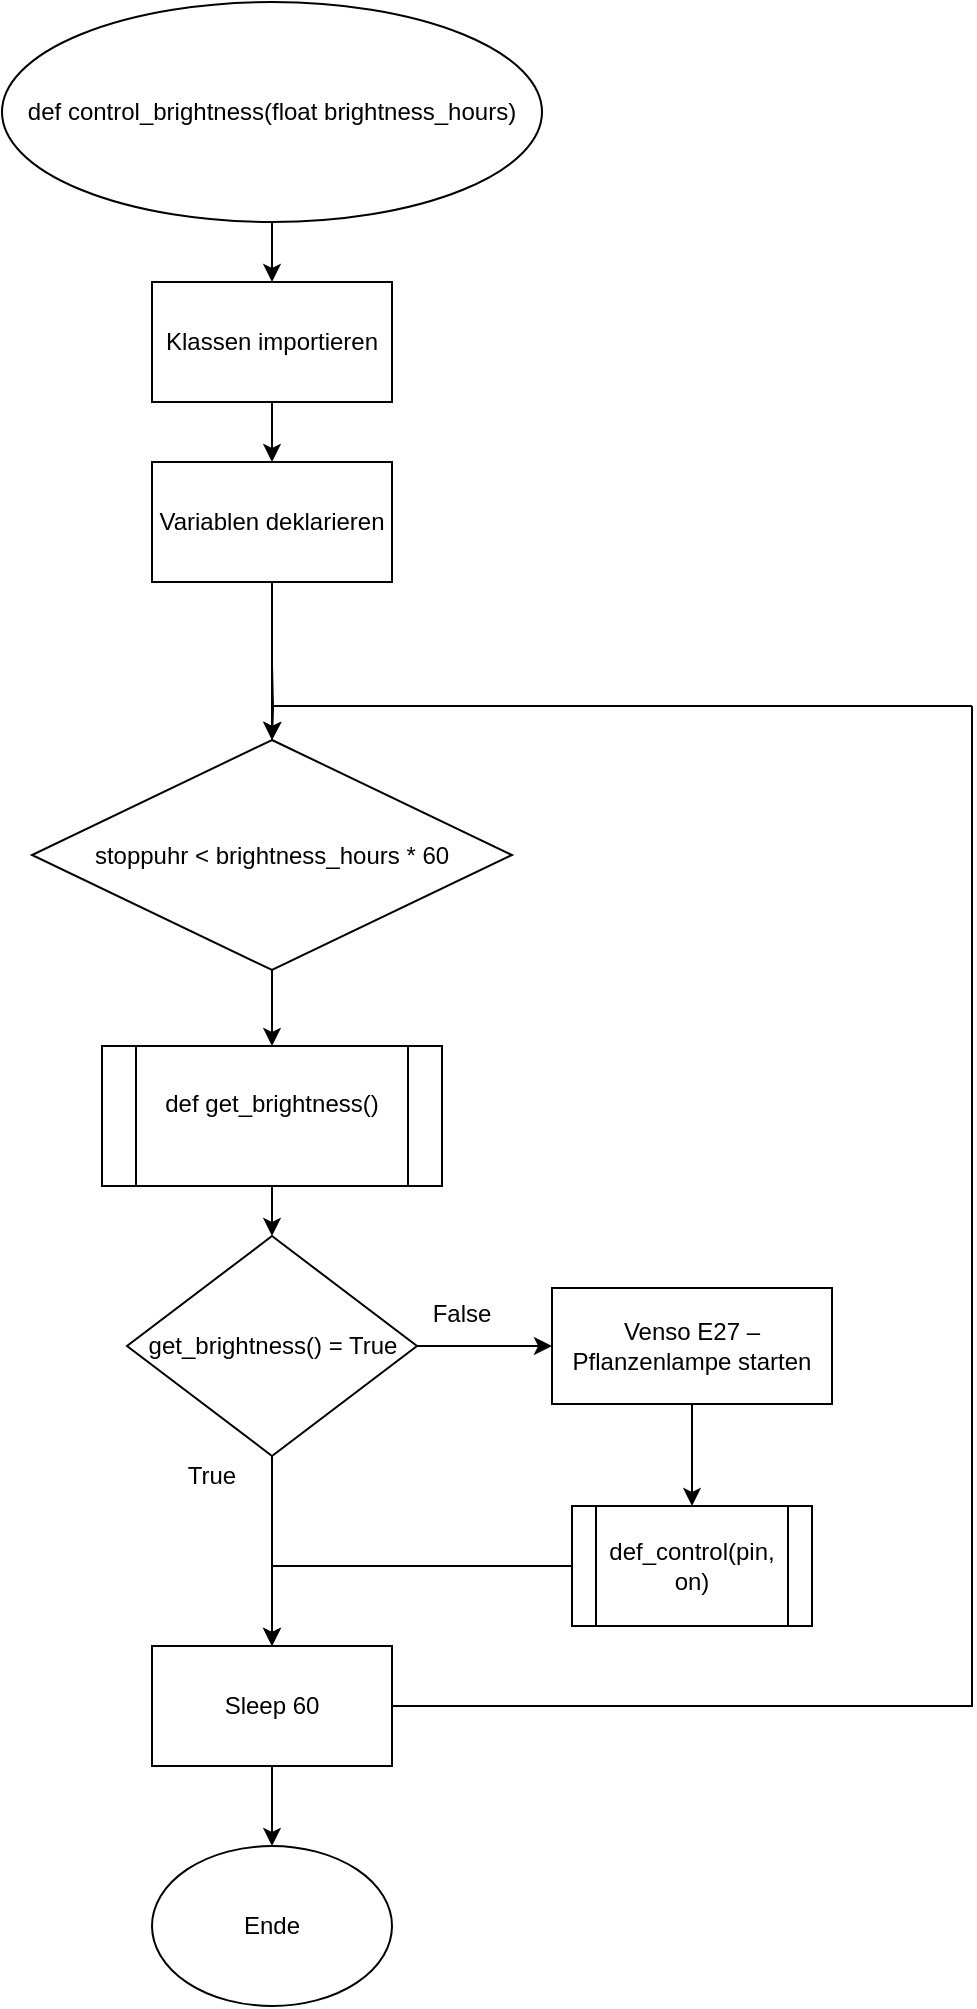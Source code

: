 <mxfile version="14.4.6" type="github">
  <diagram id="RGRsgd-wHVOajfrSuQhg" name="Page-1">
    <mxGraphModel dx="1117" dy="637" grid="1" gridSize="10" guides="1" tooltips="1" connect="1" arrows="1" fold="1" page="1" pageScale="1" pageWidth="827" pageHeight="1169" math="0" shadow="0">
      <root>
        <mxCell id="0" />
        <mxCell id="1" parent="0" />
        <mxCell id="ymNveoy30TpZB8kOZTbz-1" value="" style="edgeStyle=orthogonalEdgeStyle;rounded=0;orthogonalLoop=1;jettySize=auto;html=1;" edge="1" parent="1" source="ymNveoy30TpZB8kOZTbz-2" target="ymNveoy30TpZB8kOZTbz-6">
          <mxGeometry relative="1" as="geometry" />
        </mxCell>
        <mxCell id="ymNveoy30TpZB8kOZTbz-2" value="def control_brightness(float&amp;nbsp;&lt;span style=&quot;font-size: 9.0pt ; font-family: &amp;#34;arial&amp;#34; , sans-serif&quot;&gt;brightness_hours&lt;/span&gt;)" style="ellipse;whiteSpace=wrap;html=1;" vertex="1" parent="1">
          <mxGeometry x="75" y="80" width="270" height="110" as="geometry" />
        </mxCell>
        <mxCell id="ymNveoy30TpZB8kOZTbz-3" value="" style="edgeStyle=orthogonalEdgeStyle;rounded=0;orthogonalLoop=1;jettySize=auto;html=1;" edge="1" parent="1" target="ymNveoy30TpZB8kOZTbz-11">
          <mxGeometry relative="1" as="geometry">
            <mxPoint x="210" y="412" as="sourcePoint" />
          </mxGeometry>
        </mxCell>
        <mxCell id="ymNveoy30TpZB8kOZTbz-5" value="" style="edgeStyle=orthogonalEdgeStyle;rounded=0;orthogonalLoop=1;jettySize=auto;html=1;" edge="1" parent="1" source="ymNveoy30TpZB8kOZTbz-6" target="ymNveoy30TpZB8kOZTbz-8">
          <mxGeometry relative="1" as="geometry" />
        </mxCell>
        <mxCell id="ymNveoy30TpZB8kOZTbz-6" value="Klassen importieren" style="rounded=0;whiteSpace=wrap;html=1;" vertex="1" parent="1">
          <mxGeometry x="150" y="220" width="120" height="60" as="geometry" />
        </mxCell>
        <mxCell id="ymNveoy30TpZB8kOZTbz-8" value="Variablen deklarieren" style="rounded=0;whiteSpace=wrap;html=1;" vertex="1" parent="1">
          <mxGeometry x="150" y="310" width="120" height="60" as="geometry" />
        </mxCell>
        <mxCell id="ymNveoy30TpZB8kOZTbz-44" value="" style="edgeStyle=orthogonalEdgeStyle;rounded=0;orthogonalLoop=1;jettySize=auto;html=1;endArrow=classic;endFill=1;" edge="1" parent="1" source="ymNveoy30TpZB8kOZTbz-11" target="ymNveoy30TpZB8kOZTbz-38">
          <mxGeometry relative="1" as="geometry" />
        </mxCell>
        <mxCell id="ymNveoy30TpZB8kOZTbz-11" value="stoppuhr &amp;lt;&amp;nbsp;&lt;span style=&quot;font-family: &amp;#34;arial&amp;#34; , sans-serif&quot;&gt;brightness_hours * 60&lt;/span&gt;" style="rhombus;whiteSpace=wrap;html=1;" vertex="1" parent="1">
          <mxGeometry x="90" y="449" width="240" height="115" as="geometry" />
        </mxCell>
        <mxCell id="ymNveoy30TpZB8kOZTbz-12" value="" style="edgeStyle=orthogonalEdgeStyle;rounded=0;orthogonalLoop=1;jettySize=auto;html=1;" edge="1" parent="1" source="ymNveoy30TpZB8kOZTbz-33" target="ymNveoy30TpZB8kOZTbz-29">
          <mxGeometry relative="1" as="geometry" />
        </mxCell>
        <mxCell id="ymNveoy30TpZB8kOZTbz-29" value="Ende" style="ellipse;whiteSpace=wrap;html=1;" vertex="1" parent="1">
          <mxGeometry x="150" y="1002" width="120" height="80" as="geometry" />
        </mxCell>
        <mxCell id="ymNveoy30TpZB8kOZTbz-30" value="" style="endArrow=none;html=1;endFill=0;" edge="1" parent="1" target="ymNveoy30TpZB8kOZTbz-33">
          <mxGeometry width="50" height="50" relative="1" as="geometry">
            <mxPoint x="210" y="922" as="sourcePoint" />
            <mxPoint x="560" y="922" as="targetPoint" />
          </mxGeometry>
        </mxCell>
        <mxCell id="ymNveoy30TpZB8kOZTbz-31" value="" style="endArrow=none;html=1;endFill=0;" edge="1" parent="1">
          <mxGeometry width="50" height="50" relative="1" as="geometry">
            <mxPoint x="560" y="922" as="sourcePoint" />
            <mxPoint x="560" y="432" as="targetPoint" />
          </mxGeometry>
        </mxCell>
        <mxCell id="ymNveoy30TpZB8kOZTbz-32" value="" style="endArrow=none;html=1;endFill=0;" edge="1" parent="1">
          <mxGeometry width="50" height="50" relative="1" as="geometry">
            <mxPoint x="560" y="432" as="sourcePoint" />
            <mxPoint x="210" y="432" as="targetPoint" />
          </mxGeometry>
        </mxCell>
        <mxCell id="ymNveoy30TpZB8kOZTbz-33" value="Sleep 60" style="rounded=0;whiteSpace=wrap;html=1;" vertex="1" parent="1">
          <mxGeometry x="150" y="902" width="120" height="60" as="geometry" />
        </mxCell>
        <mxCell id="ymNveoy30TpZB8kOZTbz-34" value="" style="edgeStyle=orthogonalEdgeStyle;rounded=0;orthogonalLoop=1;jettySize=auto;html=1;endArrow=none;endFill=0;" edge="1" parent="1" target="ymNveoy30TpZB8kOZTbz-33">
          <mxGeometry relative="1" as="geometry">
            <mxPoint x="560" y="922" as="sourcePoint" />
            <mxPoint x="210" y="1002" as="targetPoint" />
            <Array as="points">
              <mxPoint x="560" y="932" />
            </Array>
          </mxGeometry>
        </mxCell>
        <mxCell id="ymNveoy30TpZB8kOZTbz-37" value="" style="endArrow=none;html=1;entryX=0.5;entryY=0;entryDx=0;entryDy=0;" edge="1" parent="1" target="ymNveoy30TpZB8kOZTbz-33">
          <mxGeometry width="50" height="50" relative="1" as="geometry">
            <mxPoint x="210" y="872" as="sourcePoint" />
            <mxPoint x="290" y="952" as="targetPoint" />
          </mxGeometry>
        </mxCell>
        <mxCell id="ymNveoy30TpZB8kOZTbz-54" value="" style="edgeStyle=orthogonalEdgeStyle;rounded=0;orthogonalLoop=1;jettySize=auto;html=1;endArrow=classic;endFill=1;" edge="1" parent="1" source="ymNveoy30TpZB8kOZTbz-38" target="ymNveoy30TpZB8kOZTbz-45">
          <mxGeometry relative="1" as="geometry" />
        </mxCell>
        <mxCell id="ymNveoy30TpZB8kOZTbz-38" value="def&amp;nbsp;&lt;span&gt;get_brightness()&lt;/span&gt;&lt;p class=&quot;MsoNormal&quot;&gt;&lt;/p&gt;" style="shape=process;whiteSpace=wrap;html=1;backgroundOutline=1;" vertex="1" parent="1">
          <mxGeometry x="125" y="602" width="170" height="70" as="geometry" />
        </mxCell>
        <mxCell id="ymNveoy30TpZB8kOZTbz-39" value="" style="endArrow=classic;html=1;exitX=0.5;exitY=1;exitDx=0;exitDy=0;entryX=0.5;entryY=0;entryDx=0;entryDy=0;" edge="1" parent="1" source="ymNveoy30TpZB8kOZTbz-8" target="ymNveoy30TpZB8kOZTbz-11">
          <mxGeometry width="50" height="50" relative="1" as="geometry">
            <mxPoint x="150" y="520" as="sourcePoint" />
            <mxPoint x="200" y="470" as="targetPoint" />
          </mxGeometry>
        </mxCell>
        <mxCell id="ymNveoy30TpZB8kOZTbz-49" value="" style="edgeStyle=orthogonalEdgeStyle;rounded=0;orthogonalLoop=1;jettySize=auto;html=1;endArrow=classic;endFill=1;" edge="1" parent="1" source="ymNveoy30TpZB8kOZTbz-45" target="ymNveoy30TpZB8kOZTbz-48">
          <mxGeometry relative="1" as="geometry" />
        </mxCell>
        <mxCell id="ymNveoy30TpZB8kOZTbz-45" value="get_brightness() = True" style="rhombus;whiteSpace=wrap;html=1;" vertex="1" parent="1">
          <mxGeometry x="137.5" y="697" width="145" height="110" as="geometry" />
        </mxCell>
        <mxCell id="ymNveoy30TpZB8kOZTbz-51" value="" style="edgeStyle=orthogonalEdgeStyle;rounded=0;orthogonalLoop=1;jettySize=auto;html=1;endArrow=classic;endFill=1;" edge="1" parent="1" source="ymNveoy30TpZB8kOZTbz-46" target="ymNveoy30TpZB8kOZTbz-33">
          <mxGeometry relative="1" as="geometry" />
        </mxCell>
        <mxCell id="ymNveoy30TpZB8kOZTbz-46" value="&lt;span&gt;def_control(pin, on)&lt;/span&gt;" style="shape=process;whiteSpace=wrap;html=1;backgroundOutline=1;" vertex="1" parent="1">
          <mxGeometry x="360" y="832" width="120" height="60" as="geometry" />
        </mxCell>
        <mxCell id="ymNveoy30TpZB8kOZTbz-50" value="" style="edgeStyle=orthogonalEdgeStyle;rounded=0;orthogonalLoop=1;jettySize=auto;html=1;endArrow=classic;endFill=1;" edge="1" parent="1" source="ymNveoy30TpZB8kOZTbz-48" target="ymNveoy30TpZB8kOZTbz-46">
          <mxGeometry relative="1" as="geometry" />
        </mxCell>
        <mxCell id="ymNveoy30TpZB8kOZTbz-48" value="&lt;span lang=&quot;DE&quot; style=&quot;font-size: 9.0pt ; font-family: &amp;#34;arial&amp;#34; , sans-serif&quot;&gt;Venso E27 – Pflanzenlampe starten&lt;/span&gt;" style="rounded=0;whiteSpace=wrap;html=1;" vertex="1" parent="1">
          <mxGeometry x="350" y="723" width="140" height="58" as="geometry" />
        </mxCell>
        <mxCell id="ymNveoy30TpZB8kOZTbz-52" value="False" style="text;html=1;strokeColor=none;fillColor=none;align=center;verticalAlign=middle;whiteSpace=wrap;rounded=0;" vertex="1" parent="1">
          <mxGeometry x="285" y="726" width="40" height="20" as="geometry" />
        </mxCell>
        <mxCell id="ymNveoy30TpZB8kOZTbz-53" value="" style="endArrow=classic;html=1;exitX=0.5;exitY=1;exitDx=0;exitDy=0;" edge="1" parent="1" source="ymNveoy30TpZB8kOZTbz-45">
          <mxGeometry width="50" height="50" relative="1" as="geometry">
            <mxPoint x="120" y="782" as="sourcePoint" />
            <mxPoint x="210" y="902" as="targetPoint" />
          </mxGeometry>
        </mxCell>
        <mxCell id="ymNveoy30TpZB8kOZTbz-55" value="True" style="text;html=1;strokeColor=none;fillColor=none;align=center;verticalAlign=middle;whiteSpace=wrap;rounded=0;" vertex="1" parent="1">
          <mxGeometry x="160" y="807" width="40" height="20" as="geometry" />
        </mxCell>
      </root>
    </mxGraphModel>
  </diagram>
</mxfile>
